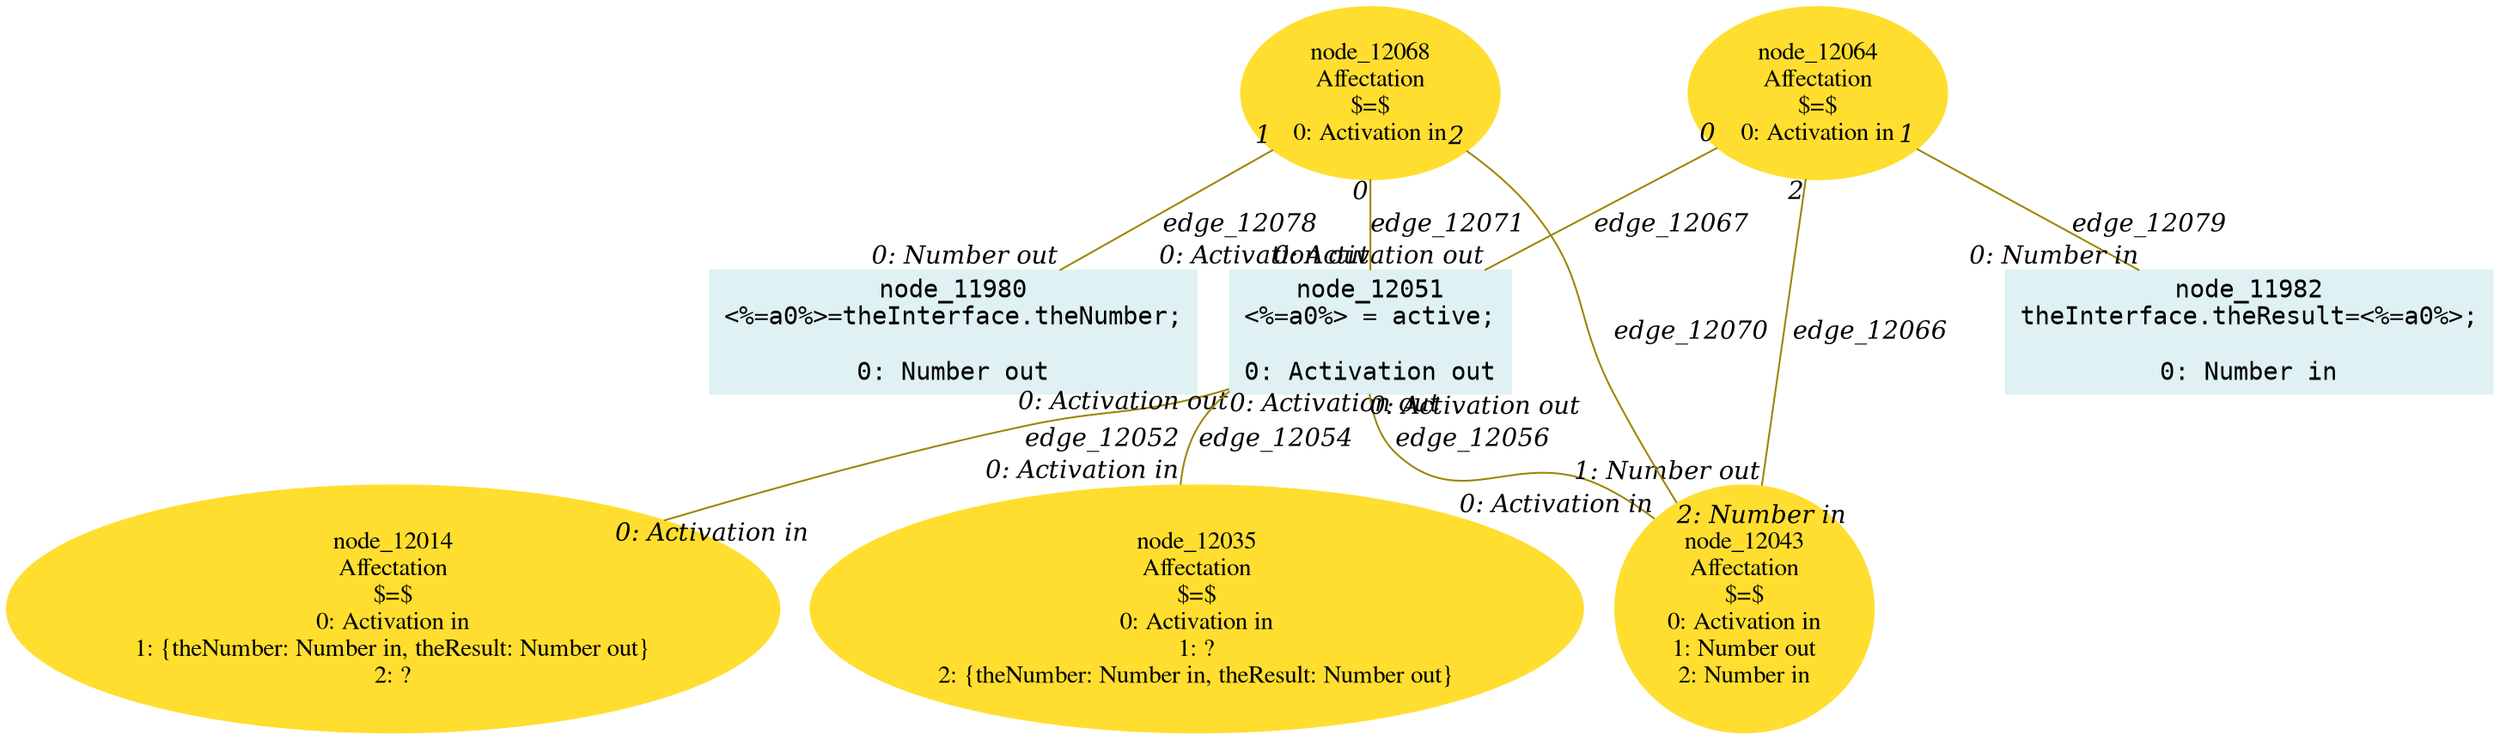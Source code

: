 digraph g{node_11980 [shape="box", style="filled", color="#dff1f2", fontname="Courier", label="node_11980
<%=a0%>=theInterface.theNumber;

0: Number out" ]
node_11982 [shape="box", style="filled", color="#dff1f2", fontname="Courier", label="node_11982
theInterface.theResult=<%=a0%>;

0: Number in" ]
node_12014 [shape="ellipse", style="filled", color="#ffde2f", fontname="Times", label="node_12014
Affectation
$=$
0: Activation in
1: {theNumber: Number in, theResult: Number out}
2: ?" ]
node_12035 [shape="ellipse", style="filled", color="#ffde2f", fontname="Times", label="node_12035
Affectation
$=$
0: Activation in
1: ?
2: {theNumber: Number in, theResult: Number out}" ]
node_12043 [shape="ellipse", style="filled", color="#ffde2f", fontname="Times", label="node_12043
Affectation
$=$
0: Activation in
1: Number out
2: Number in" ]
node_12051 [shape="box", style="filled", color="#dff1f2", fontname="Courier", label="node_12051
<%=a0%> = active;

0: Activation out" ]
node_12064 [shape="ellipse", style="filled", color="#ffde2f", fontname="Times", label="node_12064
Affectation
$=$
0: Activation in" ]
node_12068 [shape="ellipse", style="filled", color="#ffde2f", fontname="Times", label="node_12068
Affectation
$=$
0: Activation in" ]
node_12051 -> node_12014 [dir=none, arrowHead=none, fontname="Times-Italic", arrowsize=1, color="#9d8400", label="edge_12052",  headlabel="0: Activation in", taillabel="0: Activation out" ]
node_12051 -> node_12035 [dir=none, arrowHead=none, fontname="Times-Italic", arrowsize=1, color="#9d8400", label="edge_12054",  headlabel="0: Activation in", taillabel="0: Activation out" ]
node_12051 -> node_12043 [dir=none, arrowHead=none, fontname="Times-Italic", arrowsize=1, color="#9d8400", label="edge_12056",  headlabel="0: Activation in", taillabel="0: Activation out" ]
node_12064 -> node_12043 [dir=none, arrowHead=none, fontname="Times-Italic", arrowsize=1, color="#9d8400", label="edge_12066",  headlabel="1: Number out", taillabel="2" ]
node_12064 -> node_12051 [dir=none, arrowHead=none, fontname="Times-Italic", arrowsize=1, color="#9d8400", label="edge_12067",  headlabel="0: Activation out", taillabel="0" ]
node_12068 -> node_12043 [dir=none, arrowHead=none, fontname="Times-Italic", arrowsize=1, color="#9d8400", label="edge_12070",  headlabel="2: Number in", taillabel="2" ]
node_12068 -> node_12051 [dir=none, arrowHead=none, fontname="Times-Italic", arrowsize=1, color="#9d8400", label="edge_12071",  headlabel="0: Activation out", taillabel="0" ]
node_12068 -> node_11980 [dir=none, arrowHead=none, fontname="Times-Italic", arrowsize=1, color="#9d8400", label="edge_12078",  headlabel="0: Number out", taillabel="1" ]
node_12064 -> node_11982 [dir=none, arrowHead=none, fontname="Times-Italic", arrowsize=1, color="#9d8400", label="edge_12079",  headlabel="0: Number in", taillabel="1" ]
}